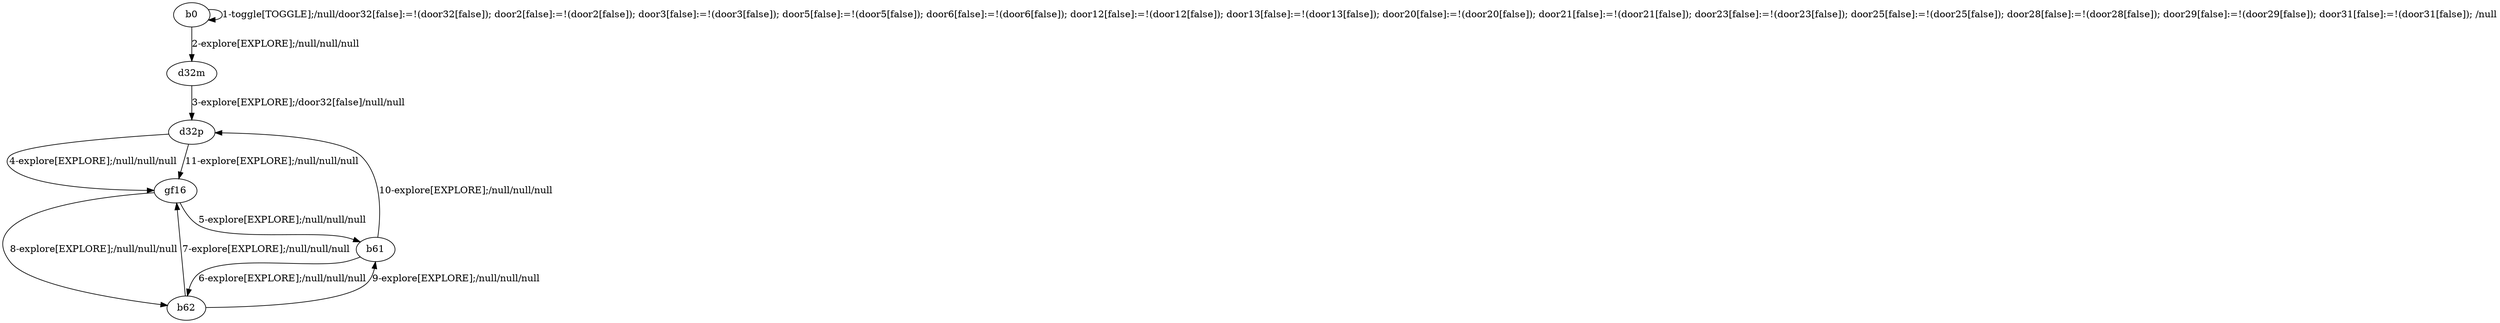 # Total number of goals covered by this test: 1
# b61 --> d32p

digraph g {
"b0" -> "b0" [label = "1-toggle[TOGGLE];/null/door32[false]:=!(door32[false]); door2[false]:=!(door2[false]); door3[false]:=!(door3[false]); door5[false]:=!(door5[false]); door6[false]:=!(door6[false]); door12[false]:=!(door12[false]); door13[false]:=!(door13[false]); door20[false]:=!(door20[false]); door21[false]:=!(door21[false]); door23[false]:=!(door23[false]); door25[false]:=!(door25[false]); door28[false]:=!(door28[false]); door29[false]:=!(door29[false]); door31[false]:=!(door31[false]); /null"];
"b0" -> "d32m" [label = "2-explore[EXPLORE];/null/null/null"];
"d32m" -> "d32p" [label = "3-explore[EXPLORE];/door32[false]/null/null"];
"d32p" -> "gf16" [label = "4-explore[EXPLORE];/null/null/null"];
"gf16" -> "b61" [label = "5-explore[EXPLORE];/null/null/null"];
"b61" -> "b62" [label = "6-explore[EXPLORE];/null/null/null"];
"b62" -> "gf16" [label = "7-explore[EXPLORE];/null/null/null"];
"gf16" -> "b62" [label = "8-explore[EXPLORE];/null/null/null"];
"b62" -> "b61" [label = "9-explore[EXPLORE];/null/null/null"];
"b61" -> "d32p" [label = "10-explore[EXPLORE];/null/null/null"];
"d32p" -> "gf16" [label = "11-explore[EXPLORE];/null/null/null"];
}